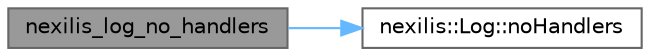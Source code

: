 digraph "nexilis_log_no_handlers"
{
 // LATEX_PDF_SIZE
  bgcolor="transparent";
  edge [fontname=Helvetica,fontsize=10,labelfontname=Helvetica,labelfontsize=10];
  node [fontname=Helvetica,fontsize=10,shape=box,height=0.2,width=0.4];
  rankdir="LR";
  Node1 [id="Node000001",label="nexilis_log_no_handlers",height=0.2,width=0.4,color="gray40", fillcolor="grey60", style="filled", fontcolor="black",tooltip=" "];
  Node1 -> Node2 [id="edge1_Node000001_Node000002",color="steelblue1",style="solid",tooltip=" "];
  Node2 [id="Node000002",label="nexilis::Log::noHandlers",height=0.2,width=0.4,color="grey40", fillcolor="white", style="filled",URL="$dc/dbc/classnexilis_1_1Log.html#a1e5bd23c9ea2f217d234052e0df8d1fc",tooltip="Check if there is existing handlers."];
}
